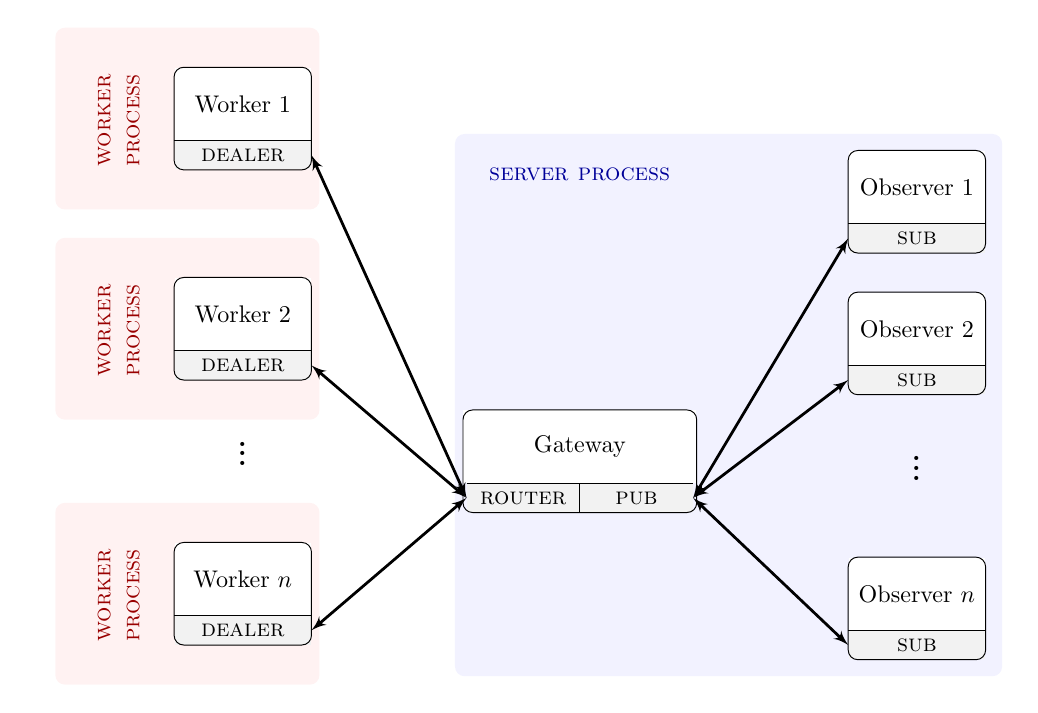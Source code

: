 \usetikzlibrary{shapes,arrows,positioning,fit,backgrounds}

\tikzstyle{bidirectional} = [draw, latex'-latex', line width=1.15pt]

\tikzset{
    pics/zmq2/.style n args = {3}{
        code = {
        \node[fill=white, minimum height=3em, align=center, text width=9em] (-A) at (0,0) {#1};
        \node[fill=black!5, anchor=north east, text width=4em, align=center] (-B) at (-A.south) {\textsc{#2}};
        \node[fill=black!5, anchor=north west, text width=4em, align=center] (-C) at (-A.south) {\textsc{#3}};
        \node[inner sep=0pt,draw,rounded corners,fit=(-A)(-B)(-C)] {};
        \draw (-B.north west) -- (-C.north east)
              (-B.north east) -- (-C.south west);
        }
    },
    pics/zmq1/.style n args = {2}{
        code = {
        \node[fill=white, minimum height=3em, align=center, text width=5em] (-A) at (0,0) {#1};
        \node[fill=black!5, anchor=north, text width=5em, align=center] (-B) at (-A.south) {\textsc{#2}};
        \draw (-B.north west) -- (-B.north east);
        \node[inner sep=0pt,draw,rounded corners,fit=(-A)(-B)] {};
        }
    },
}


\resizebox{\textwidth}{!}{%
    \begin{tikzpicture}
        \node (workerdots) {\huge\vdots};
        \pic [above=of workerdots, local bounding box=worker2] (w2) {zmq1={Worker 2}{dealer}};
        \pic [above=2cm of worker2, local bounding box=worker1] (w1) {zmq1={Worker 1}{dealer}};
        \pic [below=of workerdots, local bounding box=workern] (wn) {zmq1={Worker $n$}{dealer}};

        \pic [right=3cm of workerdots, local bounding box=server] (s) {zmq2={Gateway}{router}{pub}};

        \node [right=3cm of server] (observerdots) {\huge\vdots};
        \pic [above=of observerdots, local bounding box=observer2] (o2) {zmq1={Observer 2}{sub}};
        \pic [above=of observer2, local bounding box=observer1] (o1) {zmq1={Observer 1}{sub}};
        \pic [below=of observerdots, local bounding box=observern] (on) {zmq1={Observer $n$}{sub}};

        \draw [bidirectional] (w1-B.east) -- (s-B.west);
        \draw [bidirectional] (w2-B.east) -- (s-B.west);
        \draw [bidirectional] (wn-B.east) -- (s-B.west);

        \draw [bidirectional] (s-C.east) -- (o1-B.west);
        \draw [bidirectional] (s-C.east) -- (o2-B.west);
        \draw [bidirectional] (s-C.east) -- (on-B.west);

        \node [inner sep=.5cm, text=red!60!black, above, rotate=90, text width=4em] (w1label) at (worker1.west) {\sffamily\textsc{worker process}};
        \node [inner sep=.5cm, text=red!60!black, above, rotate=90, text width=4em] (w2label) at (worker2.west) {\sffamily\textsc{worker process}};
        \node [inner sep=.5cm, text=red!60!black, above, rotate=90, text width=4em] (wnlabel) at (workern.west) {\sffamily\textsc{worker process}};


        \begin{scope}[on background layer]
            \node[fit=(worker1)(worker2)(workerdots)(workern)] (workers) {};
            \node[fit=(observer1)(observer2)(observerdots)(observern)] (observers) {};

            \node[fill=red!5, rounded corners, fit=(worker1)(w1label)] {};
            \node[fill=red!5, rounded corners, fit=(worker2)(w2label)] {};
            \node[fill=red!5, rounded corners, fit=(workern)(wnlabel)] {};
            \node[fill=blue!5, rounded corners, fit=(server)(observers)] (serverenv) {};
        \end{scope}

        \node [inner sep=.5cm, text=blue!60!black, below right] at (serverenv.north west) {\sffamily\textsc{server process}};


    \end{tikzpicture}
}